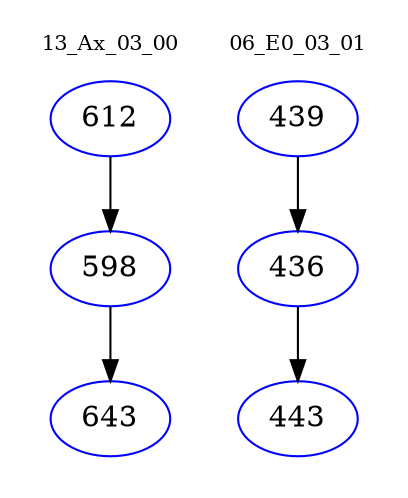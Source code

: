 digraph{
subgraph cluster_0 {
color = white
label = "13_Ax_03_00";
fontsize=10;
T0_612 [label="612", color="blue"]
T0_612 -> T0_598 [color="black"]
T0_598 [label="598", color="blue"]
T0_598 -> T0_643 [color="black"]
T0_643 [label="643", color="blue"]
}
subgraph cluster_1 {
color = white
label = "06_E0_03_01";
fontsize=10;
T1_439 [label="439", color="blue"]
T1_439 -> T1_436 [color="black"]
T1_436 [label="436", color="blue"]
T1_436 -> T1_443 [color="black"]
T1_443 [label="443", color="blue"]
}
}
